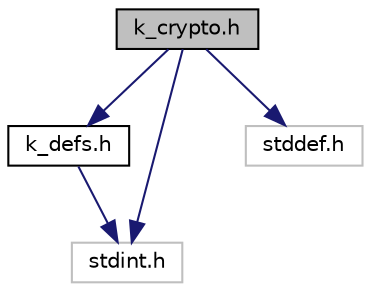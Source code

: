digraph "k_crypto.h"
{
 // LATEX_PDF_SIZE
  edge [fontname="Helvetica",fontsize="10",labelfontname="Helvetica",labelfontsize="10"];
  node [fontname="Helvetica",fontsize="10",shape=record];
  Node1 [label="k_crypto.h",height=0.2,width=0.4,color="black", fillcolor="grey75", style="filled", fontcolor="black",tooltip="keySTREAM Trusted Agent - Cipher module for cryptographic operations."];
  Node1 -> Node2 [color="midnightblue",fontsize="10",style="solid",fontname="Helvetica"];
  Node2 [label="k_defs.h",height=0.2,width=0.4,color="black", fillcolor="white", style="filled",URL="$k__defs_8h.html",tooltip="keySTREAM Trusted Agent - Type definitions."];
  Node2 -> Node3 [color="midnightblue",fontsize="10",style="solid",fontname="Helvetica"];
  Node3 [label="stdint.h",height=0.2,width=0.4,color="grey75", fillcolor="white", style="filled",tooltip=" "];
  Node1 -> Node3 [color="midnightblue",fontsize="10",style="solid",fontname="Helvetica"];
  Node1 -> Node4 [color="midnightblue",fontsize="10",style="solid",fontname="Helvetica"];
  Node4 [label="stddef.h",height=0.2,width=0.4,color="grey75", fillcolor="white", style="filled",tooltip=" "];
}
